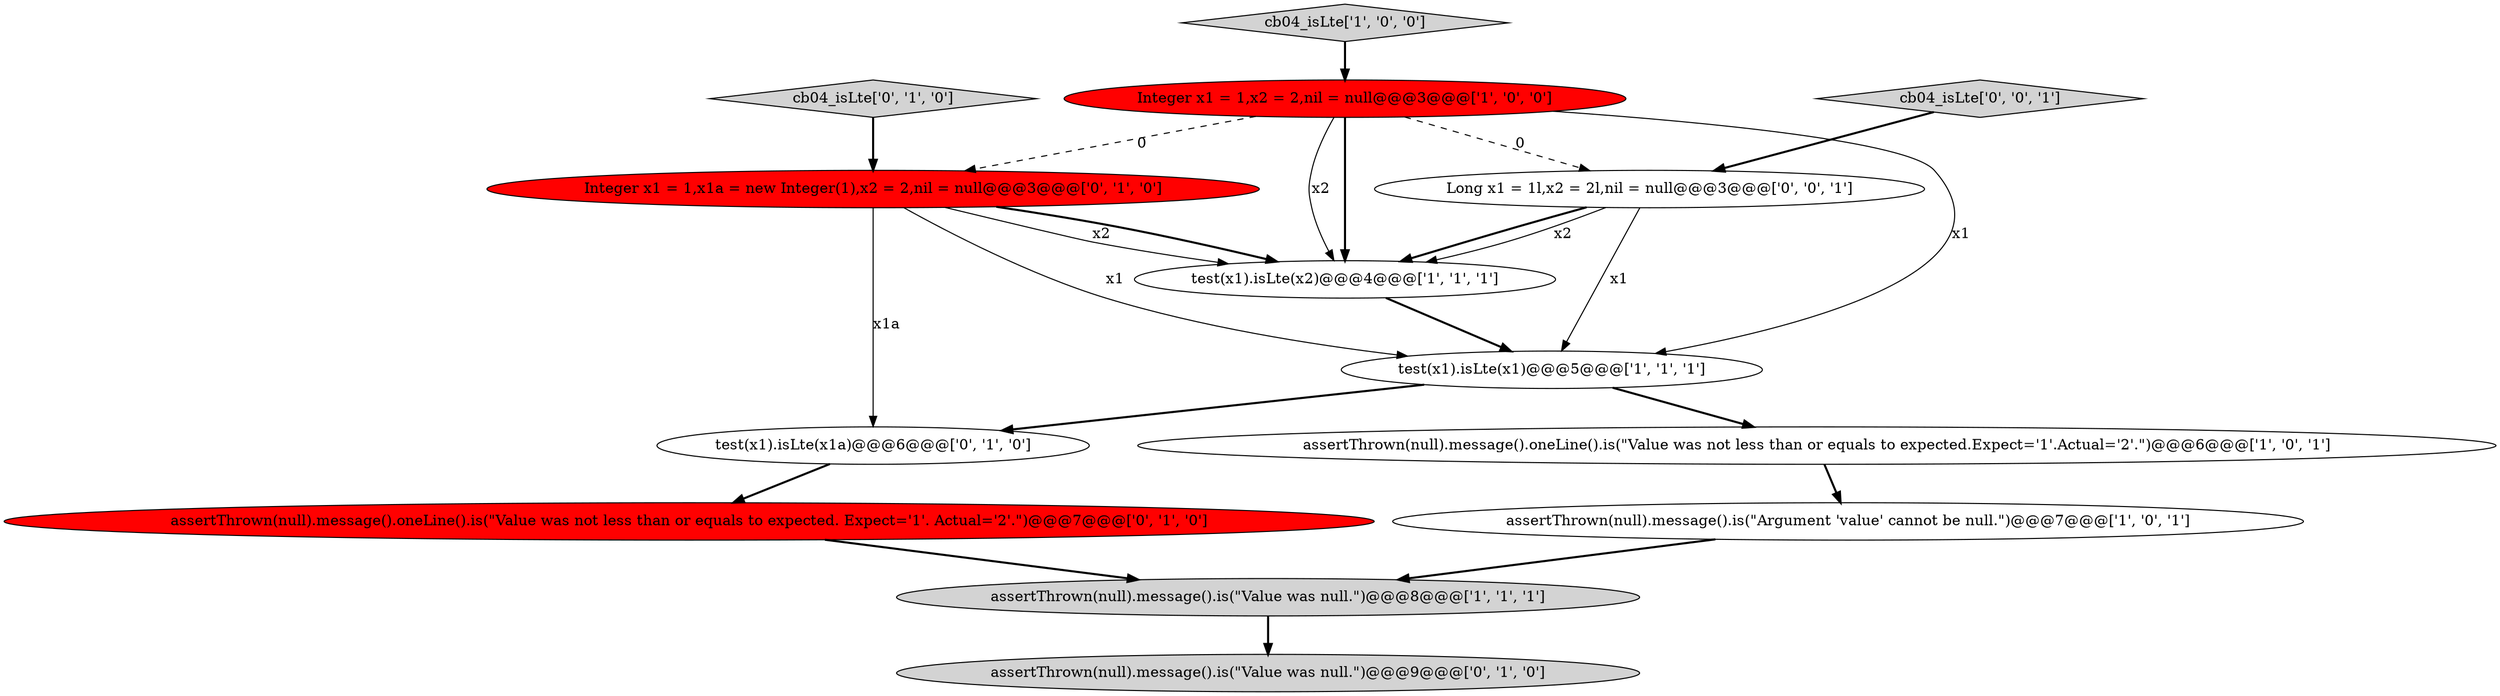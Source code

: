 digraph {
9 [style = filled, label = "cb04_isLte['0', '1', '0']", fillcolor = lightgray, shape = diamond image = "AAA0AAABBB2BBB"];
3 [style = filled, label = "cb04_isLte['1', '0', '0']", fillcolor = lightgray, shape = diamond image = "AAA0AAABBB1BBB"];
0 [style = filled, label = "assertThrown(null).message().oneLine().is(\"Value was not less than or equals to expected.Expect='1'.Actual='2'.\")@@@6@@@['1', '0', '1']", fillcolor = white, shape = ellipse image = "AAA0AAABBB1BBB"];
8 [style = filled, label = "test(x1).isLte(x1a)@@@6@@@['0', '1', '0']", fillcolor = white, shape = ellipse image = "AAA0AAABBB2BBB"];
11 [style = filled, label = "assertThrown(null).message().is(\"Value was null.\")@@@9@@@['0', '1', '0']", fillcolor = lightgray, shape = ellipse image = "AAA0AAABBB2BBB"];
12 [style = filled, label = "Long x1 = 1l,x2 = 2l,nil = null@@@3@@@['0', '0', '1']", fillcolor = white, shape = ellipse image = "AAA0AAABBB3BBB"];
10 [style = filled, label = "assertThrown(null).message().oneLine().is(\"Value was not less than or equals to expected. Expect='1'. Actual='2'.\")@@@7@@@['0', '1', '0']", fillcolor = red, shape = ellipse image = "AAA1AAABBB2BBB"];
5 [style = filled, label = "test(x1).isLte(x1)@@@5@@@['1', '1', '1']", fillcolor = white, shape = ellipse image = "AAA0AAABBB1BBB"];
13 [style = filled, label = "cb04_isLte['0', '0', '1']", fillcolor = lightgray, shape = diamond image = "AAA0AAABBB3BBB"];
2 [style = filled, label = "test(x1).isLte(x2)@@@4@@@['1', '1', '1']", fillcolor = white, shape = ellipse image = "AAA0AAABBB1BBB"];
6 [style = filled, label = "Integer x1 = 1,x2 = 2,nil = null@@@3@@@['1', '0', '0']", fillcolor = red, shape = ellipse image = "AAA1AAABBB1BBB"];
7 [style = filled, label = "Integer x1 = 1,x1a = new Integer(1),x2 = 2,nil = null@@@3@@@['0', '1', '0']", fillcolor = red, shape = ellipse image = "AAA1AAABBB2BBB"];
4 [style = filled, label = "assertThrown(null).message().is(\"Value was null.\")@@@8@@@['1', '1', '1']", fillcolor = lightgray, shape = ellipse image = "AAA0AAABBB1BBB"];
1 [style = filled, label = "assertThrown(null).message().is(\"Argument 'value' cannot be null.\")@@@7@@@['1', '0', '1']", fillcolor = white, shape = ellipse image = "AAA0AAABBB1BBB"];
5->8 [style = bold, label=""];
8->10 [style = bold, label=""];
1->4 [style = bold, label=""];
6->2 [style = solid, label="x2"];
6->5 [style = solid, label="x1"];
7->5 [style = solid, label="x1"];
6->7 [style = dashed, label="0"];
3->6 [style = bold, label=""];
9->7 [style = bold, label=""];
6->2 [style = bold, label=""];
6->12 [style = dashed, label="0"];
12->2 [style = bold, label=""];
13->12 [style = bold, label=""];
7->8 [style = solid, label="x1a"];
5->0 [style = bold, label=""];
7->2 [style = bold, label=""];
0->1 [style = bold, label=""];
7->2 [style = solid, label="x2"];
10->4 [style = bold, label=""];
4->11 [style = bold, label=""];
12->2 [style = solid, label="x2"];
2->5 [style = bold, label=""];
12->5 [style = solid, label="x1"];
}
